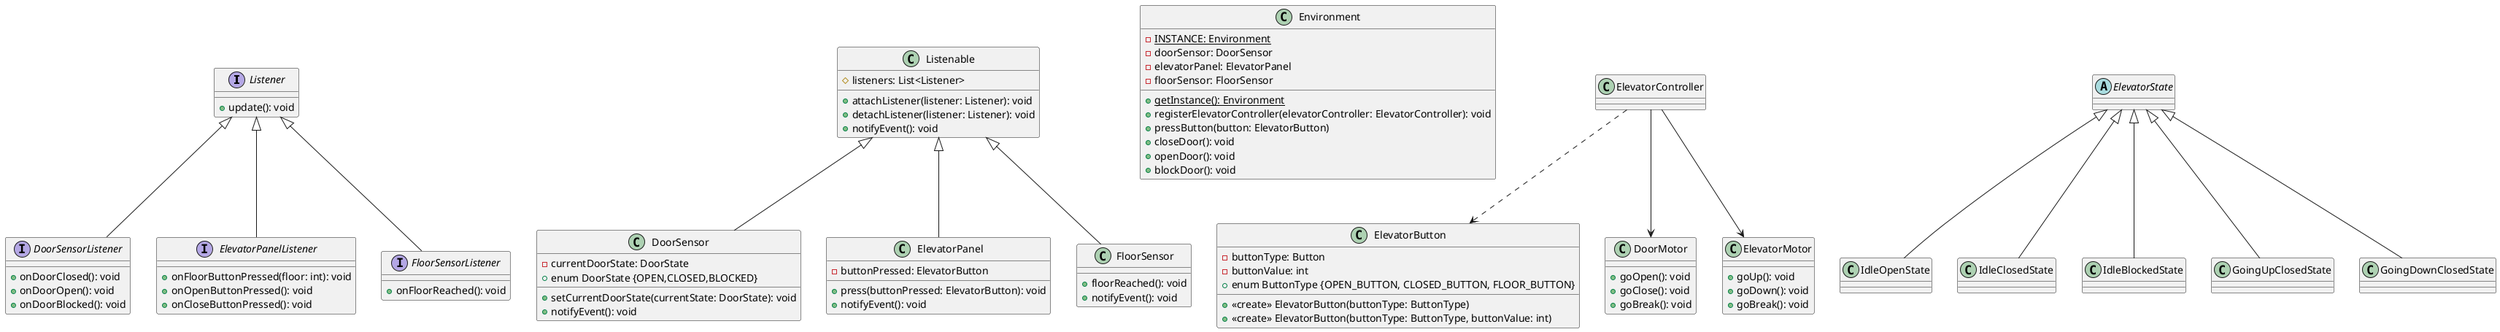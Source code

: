 @startuml

interface Listener {
+ update(): void
}

interface DoorSensorListener {
+ onDoorClosed(): void
+ onDoorOpen(): void
+ onDoorBlocked(): void
}

interface ElevatorPanelListener{
+ onFloorButtonPressed(floor: int): void
+ onOpenButtonPressed(): void
+ onCloseButtonPressed(): void
}

interface FloorSensorListener {
+ onFloorReached(): void
}

Listener <|-down- DoorSensorListener
Listener <|-down- ElevatorPanelListener
Listener <|-down- FloorSensorListener

class Listenable {
# listeners: List<Listener>
+ attachListener(listener: Listener): void
+ detachListener(listener: Listener): void
+ notifyEvent(): void
}

class DoorSensor {
- currentDoorState: DoorState
+ enum DoorState {OPEN,CLOSED,BLOCKED}
+ setCurrentDoorState(currentState: DoorState): void
+ notifyEvent(): void
}

class ElevatorPanel {
- buttonPressed: ElevatorButton
+ press(buttonPressed: ElevatorButton): void
+ notifyEvent(): void
}

class FloorSensor {
+ floorReached(): void
+ notifyEvent(): void
}

Listenable <|-down- DoorSensor
Listenable <|-down- ElevatorPanel
Listenable <|-down- FloorSensor

class Environment {
- {static} INSTANCE: Environment
- doorSensor: DoorSensor
- elevatorPanel: ElevatorPanel
- floorSensor: FloorSensor
+ {static} getInstance(): Environment
+ registerElevatorController(elevatorController: ElevatorController): void
+ pressButton(button: ElevatorButton)
+ closeDoor(): void
+ openDoor(): void
+ blockDoor(): void
}


class ElevatorButton {
- buttonType: Button
- buttonValue: int
+ enum ButtonType {OPEN_BUTTON, CLOSED_BUTTON, FLOOR_BUTTON}
+ <<create>> ElevatorButton(buttonType: ButtonType)
+ <<create>> ElevatorButton(buttonType: ButtonType, buttonValue: int)
}

ElevatorController ..> ElevatorButton

class DoorMotor {
+ goOpen(): void
+ goClose(): void
+ goBreak(): void
}

class ElevatorMotor {
+ goUp(): void
+ goDown(): void
+ goBreak(): void
}

ElevatorController --> DoorMotor
ElevatorController --> ElevatorMotor

abstract class ElevatorState{
}

class IdleOpenState {
}

class IdleClosedState {
}

class IdleBlockedState {
}

class GoingUpClosedState {
}

class GoingDownClosedState {
}

ElevatorState <|-- IdleOpenState
ElevatorState <|-- IdleClosedState
ElevatorState <|-- IdleBlockedState
ElevatorState <|-- GoingUpClosedState
ElevatorState <|-- GoingDownClosedState

@enduml